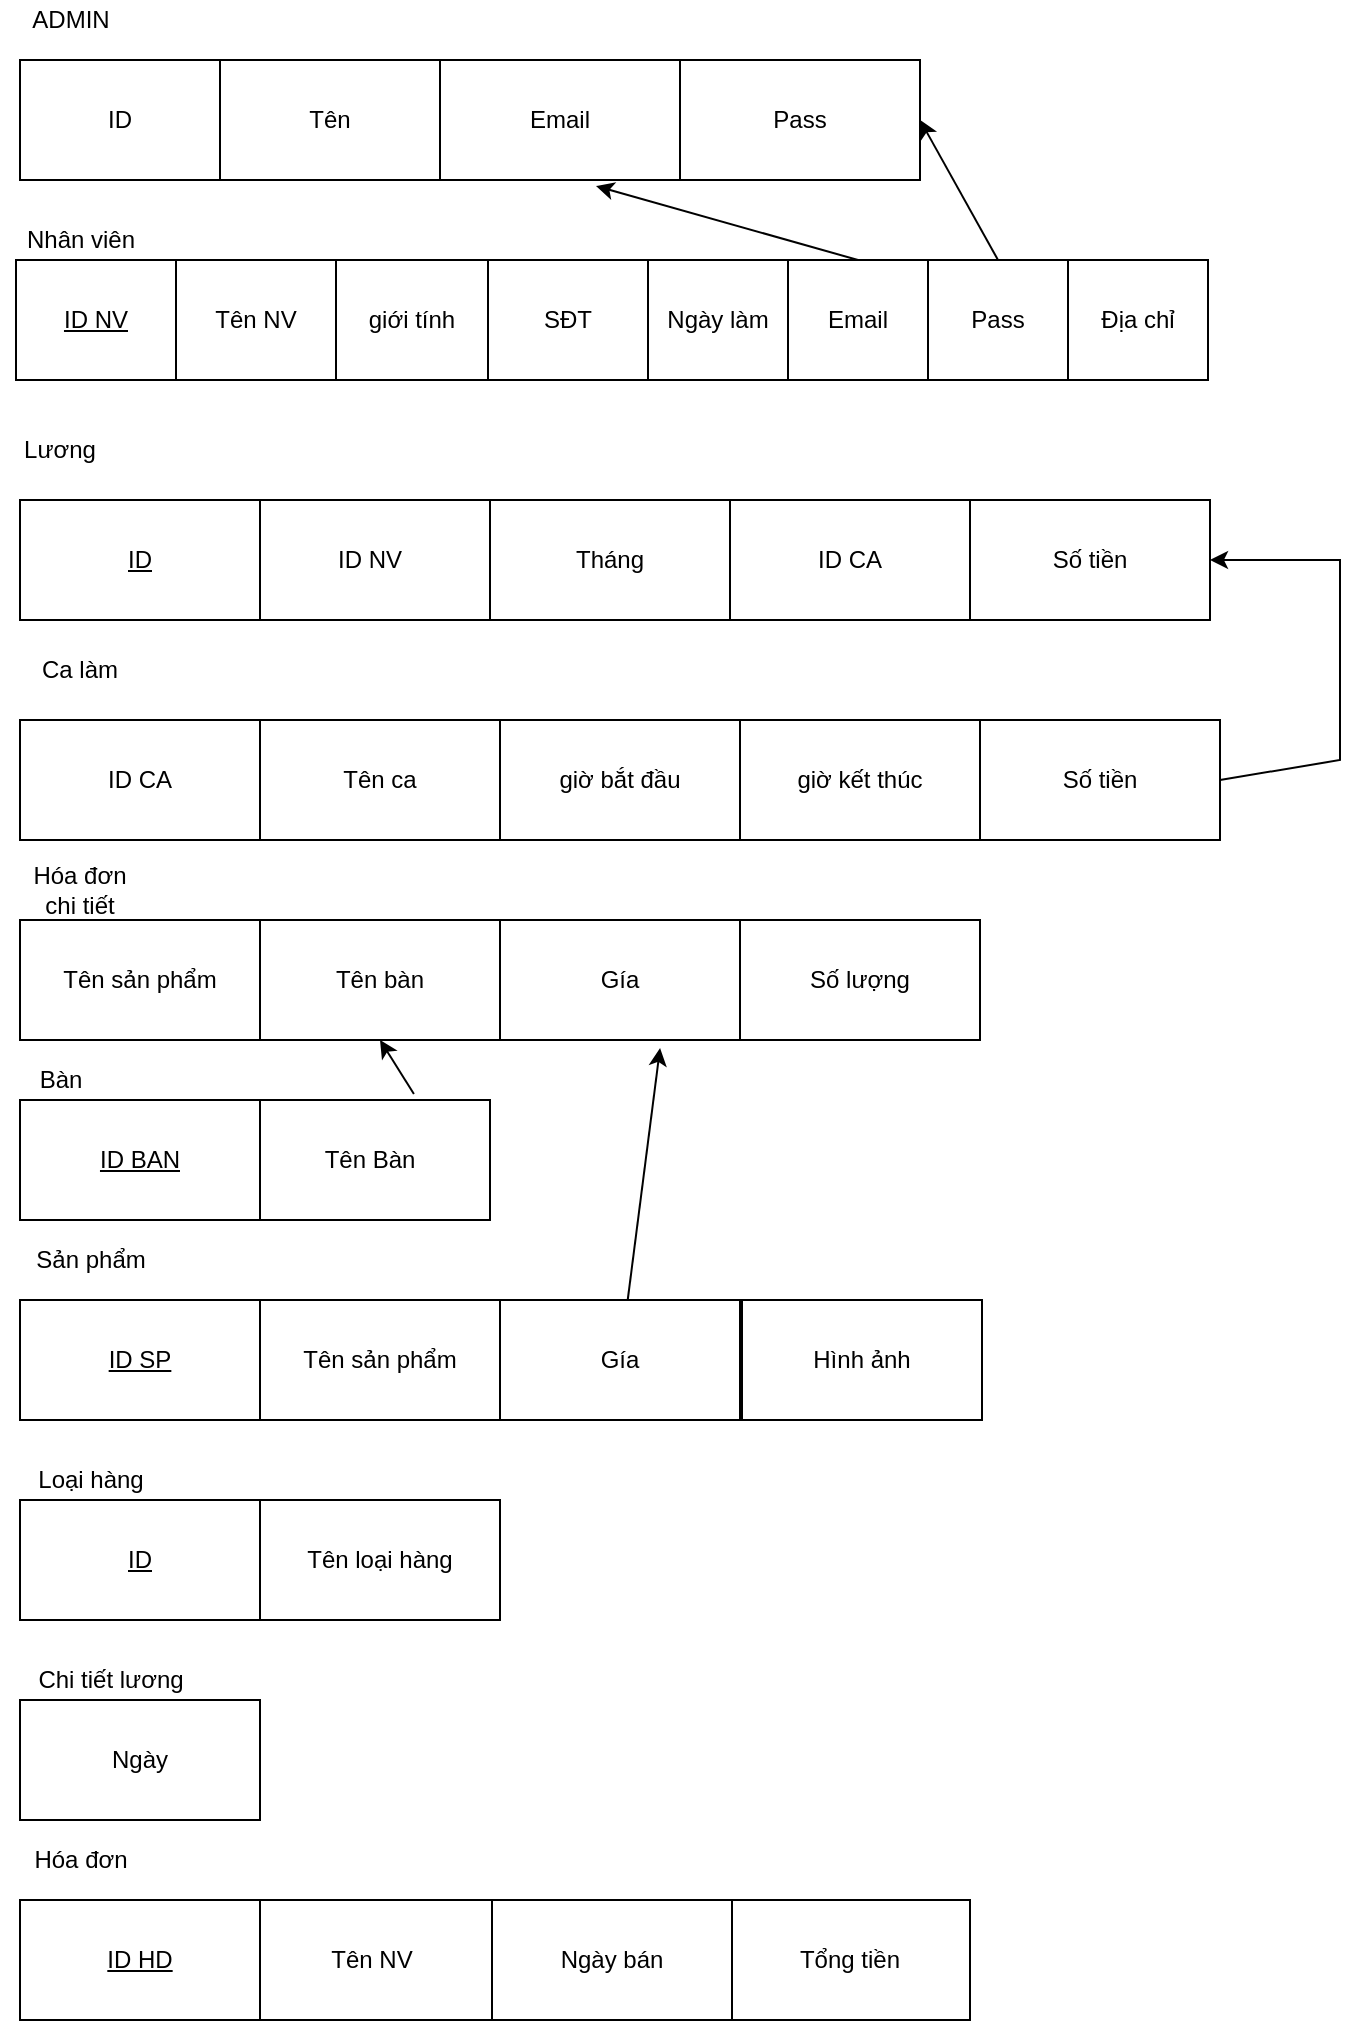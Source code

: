 <mxfile version="16.4.5" type="github">
  <diagram id="JVRrnr6qMCPquyTDF9lO" name="Page-1">
    <mxGraphModel dx="2062" dy="1118" grid="1" gridSize="10" guides="1" tooltips="1" connect="1" arrows="1" fold="1" page="1" pageScale="1" pageWidth="827" pageHeight="1169" math="0" shadow="0">
      <root>
        <mxCell id="0" />
        <mxCell id="1" parent="0" />
        <mxCell id="506cZ-UsrLEkSwaGx0-a-2" value="ADMIN" style="text;html=1;align=center;verticalAlign=middle;resizable=0;points=[];autosize=1;strokeColor=none;fillColor=none;" vertex="1" parent="1">
          <mxGeometry x="80" y="20" width="50" height="20" as="geometry" />
        </mxCell>
        <mxCell id="506cZ-UsrLEkSwaGx0-a-3" value="ID" style="rounded=0;whiteSpace=wrap;html=1;" vertex="1" parent="1">
          <mxGeometry x="80" y="50" width="100" height="60" as="geometry" />
        </mxCell>
        <mxCell id="506cZ-UsrLEkSwaGx0-a-21" value="" style="shape=partialRectangle;html=1;whiteSpace=wrap;connectable=0;fillColor=none;top=0;left=0;bottom=0;right=0;overflow=hidden;" vertex="1" parent="1">
          <mxGeometry x="560" y="310" width="156" height="40" as="geometry">
            <mxRectangle width="156" height="40" as="alternateBounds" />
          </mxGeometry>
        </mxCell>
        <mxCell id="506cZ-UsrLEkSwaGx0-a-22" value="" style="shape=partialRectangle;html=1;whiteSpace=wrap;connectable=0;fillColor=none;top=0;left=0;bottom=0;right=0;overflow=hidden;" vertex="1" parent="1">
          <mxGeometry x="560" y="310" width="156" height="40" as="geometry">
            <mxRectangle width="156" height="40" as="alternateBounds" />
          </mxGeometry>
        </mxCell>
        <mxCell id="506cZ-UsrLEkSwaGx0-a-23" value="Tên" style="rounded=0;whiteSpace=wrap;html=1;" vertex="1" parent="1">
          <mxGeometry x="180" y="50" width="110" height="60" as="geometry" />
        </mxCell>
        <mxCell id="506cZ-UsrLEkSwaGx0-a-24" value="Email" style="rounded=0;whiteSpace=wrap;html=1;" vertex="1" parent="1">
          <mxGeometry x="290" y="50" width="120" height="60" as="geometry" />
        </mxCell>
        <mxCell id="506cZ-UsrLEkSwaGx0-a-26" value="Pass" style="rounded=0;whiteSpace=wrap;html=1;" vertex="1" parent="1">
          <mxGeometry x="410" y="50" width="120" height="60" as="geometry" />
        </mxCell>
        <mxCell id="506cZ-UsrLEkSwaGx0-a-27" value="Lương" style="text;html=1;strokeColor=none;fillColor=none;align=center;verticalAlign=middle;whiteSpace=wrap;rounded=0;" vertex="1" parent="1">
          <mxGeometry x="70" y="230" width="60" height="30" as="geometry" />
        </mxCell>
        <mxCell id="506cZ-UsrLEkSwaGx0-a-28" value="Số tiền" style="rounded=0;whiteSpace=wrap;html=1;" vertex="1" parent="1">
          <mxGeometry x="555" y="270" width="120" height="60" as="geometry" />
        </mxCell>
        <mxCell id="506cZ-UsrLEkSwaGx0-a-29" value="ID CA" style="rounded=0;whiteSpace=wrap;html=1;" vertex="1" parent="1">
          <mxGeometry x="435" y="270" width="120" height="60" as="geometry" />
        </mxCell>
        <mxCell id="506cZ-UsrLEkSwaGx0-a-30" value="Tháng" style="rounded=0;whiteSpace=wrap;html=1;" vertex="1" parent="1">
          <mxGeometry x="315" y="270" width="120" height="60" as="geometry" />
        </mxCell>
        <mxCell id="506cZ-UsrLEkSwaGx0-a-31" value="ID NV" style="rounded=0;whiteSpace=wrap;html=1;" vertex="1" parent="1">
          <mxGeometry x="195" y="270" width="120" height="60" as="geometry" />
        </mxCell>
        <mxCell id="506cZ-UsrLEkSwaGx0-a-32" value="&lt;u&gt;ID&lt;/u&gt;" style="rounded=0;whiteSpace=wrap;html=1;" vertex="1" parent="1">
          <mxGeometry x="80" y="270" width="120" height="60" as="geometry" />
        </mxCell>
        <mxCell id="506cZ-UsrLEkSwaGx0-a-33" value="Nhân viên" style="text;html=1;align=center;verticalAlign=middle;resizable=0;points=[];autosize=1;strokeColor=none;fillColor=none;" vertex="1" parent="1">
          <mxGeometry x="75" y="130" width="70" height="20" as="geometry" />
        </mxCell>
        <mxCell id="506cZ-UsrLEkSwaGx0-a-34" value="SĐT" style="rounded=0;whiteSpace=wrap;html=1;" vertex="1" parent="1">
          <mxGeometry x="314" y="150" width="80" height="60" as="geometry" />
        </mxCell>
        <mxCell id="506cZ-UsrLEkSwaGx0-a-35" value="giới tính" style="rounded=0;whiteSpace=wrap;html=1;" vertex="1" parent="1">
          <mxGeometry x="238" y="150" width="76" height="60" as="geometry" />
        </mxCell>
        <mxCell id="506cZ-UsrLEkSwaGx0-a-36" value="Địa chỉ" style="rounded=0;whiteSpace=wrap;html=1;" vertex="1" parent="1">
          <mxGeometry x="604" y="150" width="70" height="60" as="geometry" />
        </mxCell>
        <mxCell id="506cZ-UsrLEkSwaGx0-a-37" value="Email" style="rounded=0;whiteSpace=wrap;html=1;" vertex="1" parent="1">
          <mxGeometry x="464" y="150" width="70" height="60" as="geometry" />
        </mxCell>
        <mxCell id="506cZ-UsrLEkSwaGx0-a-38" value="Pass" style="rounded=0;whiteSpace=wrap;html=1;" vertex="1" parent="1">
          <mxGeometry x="534" y="150" width="70" height="60" as="geometry" />
        </mxCell>
        <mxCell id="506cZ-UsrLEkSwaGx0-a-39" value="Ngày làm" style="rounded=0;whiteSpace=wrap;html=1;" vertex="1" parent="1">
          <mxGeometry x="394" y="150" width="70" height="60" as="geometry" />
        </mxCell>
        <mxCell id="506cZ-UsrLEkSwaGx0-a-40" value="Tên NV" style="rounded=0;whiteSpace=wrap;html=1;" vertex="1" parent="1">
          <mxGeometry x="158" y="150" width="80" height="60" as="geometry" />
        </mxCell>
        <mxCell id="506cZ-UsrLEkSwaGx0-a-41" value="&lt;u&gt;ID NV&lt;/u&gt;" style="rounded=0;whiteSpace=wrap;html=1;" vertex="1" parent="1">
          <mxGeometry x="78" y="150" width="80" height="60" as="geometry" />
        </mxCell>
        <mxCell id="506cZ-UsrLEkSwaGx0-a-42" style="edgeStyle=orthogonalEdgeStyle;rounded=0;orthogonalLoop=1;jettySize=auto;html=1;exitX=0.5;exitY=1;exitDx=0;exitDy=0;" edge="1" parent="1" source="506cZ-UsrLEkSwaGx0-a-41" target="506cZ-UsrLEkSwaGx0-a-41">
          <mxGeometry relative="1" as="geometry" />
        </mxCell>
        <mxCell id="506cZ-UsrLEkSwaGx0-a-45" value="Hóa đơn" style="text;html=1;align=center;verticalAlign=middle;resizable=0;points=[];autosize=1;strokeColor=none;fillColor=none;" vertex="1" parent="1">
          <mxGeometry x="80" y="940" width="60" height="20" as="geometry" />
        </mxCell>
        <mxCell id="506cZ-UsrLEkSwaGx0-a-46" value="Tổng tiền" style="rounded=0;whiteSpace=wrap;html=1;" vertex="1" parent="1">
          <mxGeometry x="435" y="970" width="120" height="60" as="geometry" />
        </mxCell>
        <mxCell id="506cZ-UsrLEkSwaGx0-a-47" value="Ngày bán" style="rounded=0;whiteSpace=wrap;html=1;" vertex="1" parent="1">
          <mxGeometry x="316" y="970" width="120" height="60" as="geometry" />
        </mxCell>
        <mxCell id="506cZ-UsrLEkSwaGx0-a-48" value="Tên NV" style="rounded=0;whiteSpace=wrap;html=1;" vertex="1" parent="1">
          <mxGeometry x="196" y="970" width="120" height="60" as="geometry" />
        </mxCell>
        <mxCell id="506cZ-UsrLEkSwaGx0-a-49" value="&lt;u&gt;ID HD&lt;/u&gt;" style="rounded=0;whiteSpace=wrap;html=1;" vertex="1" parent="1">
          <mxGeometry x="80" y="970" width="120" height="60" as="geometry" />
        </mxCell>
        <mxCell id="506cZ-UsrLEkSwaGx0-a-50" value="Hóa đơn chi tiết" style="text;html=1;strokeColor=none;fillColor=none;align=center;verticalAlign=middle;whiteSpace=wrap;rounded=0;" vertex="1" parent="1">
          <mxGeometry x="80" y="450" width="60" height="30" as="geometry" />
        </mxCell>
        <mxCell id="506cZ-UsrLEkSwaGx0-a-51" value="Tên bàn" style="rounded=0;whiteSpace=wrap;html=1;" vertex="1" parent="1">
          <mxGeometry x="200" y="480" width="120" height="60" as="geometry" />
        </mxCell>
        <mxCell id="506cZ-UsrLEkSwaGx0-a-52" value="Số lượng" style="rounded=0;whiteSpace=wrap;html=1;" vertex="1" parent="1">
          <mxGeometry x="440" y="480" width="120" height="60" as="geometry" />
        </mxCell>
        <mxCell id="506cZ-UsrLEkSwaGx0-a-53" value="Gía" style="rounded=0;whiteSpace=wrap;html=1;" vertex="1" parent="1">
          <mxGeometry x="320" y="480" width="120" height="60" as="geometry" />
        </mxCell>
        <mxCell id="506cZ-UsrLEkSwaGx0-a-54" value="Tên sản phẩm" style="rounded=0;whiteSpace=wrap;html=1;" vertex="1" parent="1">
          <mxGeometry x="80" y="480" width="120" height="60" as="geometry" />
        </mxCell>
        <mxCell id="506cZ-UsrLEkSwaGx0-a-55" value="Bàn" style="text;html=1;align=center;verticalAlign=middle;resizable=0;points=[];autosize=1;strokeColor=none;fillColor=none;" vertex="1" parent="1">
          <mxGeometry x="80" y="550" width="40" height="20" as="geometry" />
        </mxCell>
        <mxCell id="506cZ-UsrLEkSwaGx0-a-56" value="Tên Bàn" style="rounded=0;whiteSpace=wrap;html=1;" vertex="1" parent="1">
          <mxGeometry x="195" y="570" width="120" height="60" as="geometry" />
        </mxCell>
        <mxCell id="506cZ-UsrLEkSwaGx0-a-57" value="&lt;u&gt;ID BAN&lt;/u&gt;" style="rounded=0;whiteSpace=wrap;html=1;" vertex="1" parent="1">
          <mxGeometry x="80" y="570" width="120" height="60" as="geometry" />
        </mxCell>
        <mxCell id="506cZ-UsrLEkSwaGx0-a-58" value="Sản phẩm" style="text;html=1;align=center;verticalAlign=middle;resizable=0;points=[];autosize=1;strokeColor=none;fillColor=none;" vertex="1" parent="1">
          <mxGeometry x="80" y="640" width="70" height="20" as="geometry" />
        </mxCell>
        <mxCell id="506cZ-UsrLEkSwaGx0-a-59" value="Hình ảnh" style="rounded=0;whiteSpace=wrap;html=1;" vertex="1" parent="1">
          <mxGeometry x="441" y="670" width="120" height="60" as="geometry" />
        </mxCell>
        <mxCell id="506cZ-UsrLEkSwaGx0-a-60" value="Gía" style="rounded=0;whiteSpace=wrap;html=1;" vertex="1" parent="1">
          <mxGeometry x="320" y="670" width="120" height="60" as="geometry" />
        </mxCell>
        <mxCell id="506cZ-UsrLEkSwaGx0-a-61" value="Tên sản phẩm" style="rounded=0;whiteSpace=wrap;html=1;" vertex="1" parent="1">
          <mxGeometry x="200" y="670" width="120" height="60" as="geometry" />
        </mxCell>
        <mxCell id="506cZ-UsrLEkSwaGx0-a-62" value="&lt;u&gt;ID SP&lt;/u&gt;" style="rounded=0;whiteSpace=wrap;html=1;" vertex="1" parent="1">
          <mxGeometry x="80" y="670" width="120" height="60" as="geometry" />
        </mxCell>
        <mxCell id="506cZ-UsrLEkSwaGx0-a-63" value="Loại hàng" style="text;html=1;align=center;verticalAlign=middle;resizable=0;points=[];autosize=1;strokeColor=none;fillColor=none;" vertex="1" parent="1">
          <mxGeometry x="80" y="750" width="70" height="20" as="geometry" />
        </mxCell>
        <mxCell id="506cZ-UsrLEkSwaGx0-a-64" value="Tên loại hàng" style="rounded=0;whiteSpace=wrap;html=1;" vertex="1" parent="1">
          <mxGeometry x="200" y="770" width="120" height="60" as="geometry" />
        </mxCell>
        <mxCell id="506cZ-UsrLEkSwaGx0-a-65" value="&lt;u&gt;ID&lt;/u&gt;" style="rounded=0;whiteSpace=wrap;html=1;" vertex="1" parent="1">
          <mxGeometry x="80" y="770" width="120" height="60" as="geometry" />
        </mxCell>
        <mxCell id="506cZ-UsrLEkSwaGx0-a-66" value="Chi tiết lương" style="text;html=1;align=center;verticalAlign=middle;resizable=0;points=[];autosize=1;strokeColor=none;fillColor=none;" vertex="1" parent="1">
          <mxGeometry x="80" y="850" width="90" height="20" as="geometry" />
        </mxCell>
        <mxCell id="506cZ-UsrLEkSwaGx0-a-67" value="Ngày" style="rounded=0;whiteSpace=wrap;html=1;" vertex="1" parent="1">
          <mxGeometry x="80" y="870" width="120" height="60" as="geometry" />
        </mxCell>
        <mxCell id="506cZ-UsrLEkSwaGx0-a-68" value="ID CA" style="rounded=0;whiteSpace=wrap;html=1;" vertex="1" parent="1">
          <mxGeometry x="80" y="380" width="120" height="60" as="geometry" />
        </mxCell>
        <mxCell id="506cZ-UsrLEkSwaGx0-a-69" value="Ca làm" style="text;html=1;strokeColor=none;fillColor=none;align=center;verticalAlign=middle;whiteSpace=wrap;rounded=0;" vertex="1" parent="1">
          <mxGeometry x="80" y="340" width="60" height="30" as="geometry" />
        </mxCell>
        <mxCell id="506cZ-UsrLEkSwaGx0-a-70" value="giờ kết thúc" style="rounded=0;whiteSpace=wrap;html=1;" vertex="1" parent="1">
          <mxGeometry x="440" y="380" width="120" height="60" as="geometry" />
        </mxCell>
        <mxCell id="506cZ-UsrLEkSwaGx0-a-71" value="giờ bắt đầu" style="rounded=0;whiteSpace=wrap;html=1;" vertex="1" parent="1">
          <mxGeometry x="320" y="380" width="120" height="60" as="geometry" />
        </mxCell>
        <mxCell id="506cZ-UsrLEkSwaGx0-a-72" value="Tên ca" style="rounded=0;whiteSpace=wrap;html=1;" vertex="1" parent="1">
          <mxGeometry x="200" y="380" width="120" height="60" as="geometry" />
        </mxCell>
        <mxCell id="506cZ-UsrLEkSwaGx0-a-73" value="Số tiền" style="rounded=0;whiteSpace=wrap;html=1;" vertex="1" parent="1">
          <mxGeometry x="560" y="380" width="120" height="60" as="geometry" />
        </mxCell>
        <mxCell id="506cZ-UsrLEkSwaGx0-a-74" value="" style="endArrow=classic;html=1;rounded=0;exitX=0.683;exitY=-0.05;exitDx=0;exitDy=0;exitPerimeter=0;entryX=0.5;entryY=1;entryDx=0;entryDy=0;" edge="1" parent="1" source="506cZ-UsrLEkSwaGx0-a-56" target="506cZ-UsrLEkSwaGx0-a-51">
          <mxGeometry width="50" height="50" relative="1" as="geometry">
            <mxPoint x="670" y="470" as="sourcePoint" />
            <mxPoint x="720" y="420" as="targetPoint" />
          </mxGeometry>
        </mxCell>
        <mxCell id="506cZ-UsrLEkSwaGx0-a-76" value="" style="endArrow=classic;html=1;rounded=0;entryX=0.667;entryY=1.067;entryDx=0;entryDy=0;entryPerimeter=0;" edge="1" parent="1" source="506cZ-UsrLEkSwaGx0-a-60" target="506cZ-UsrLEkSwaGx0-a-53">
          <mxGeometry width="50" height="50" relative="1" as="geometry">
            <mxPoint x="670" y="770" as="sourcePoint" />
            <mxPoint x="720" y="720" as="targetPoint" />
          </mxGeometry>
        </mxCell>
        <mxCell id="506cZ-UsrLEkSwaGx0-a-77" value="" style="endArrow=classic;html=1;rounded=0;entryX=1;entryY=0.5;entryDx=0;entryDy=0;exitX=1;exitY=0.5;exitDx=0;exitDy=0;" edge="1" parent="1" source="506cZ-UsrLEkSwaGx0-a-73" target="506cZ-UsrLEkSwaGx0-a-28">
          <mxGeometry width="50" height="50" relative="1" as="geometry">
            <mxPoint x="670" y="770" as="sourcePoint" />
            <mxPoint x="720" y="720" as="targetPoint" />
            <Array as="points">
              <mxPoint x="740" y="400" />
              <mxPoint x="740" y="300" />
            </Array>
          </mxGeometry>
        </mxCell>
        <mxCell id="506cZ-UsrLEkSwaGx0-a-78" value="" style="endArrow=classic;html=1;rounded=0;exitX=0.5;exitY=0;exitDx=0;exitDy=0;entryX=1;entryY=0.5;entryDx=0;entryDy=0;" edge="1" parent="1" source="506cZ-UsrLEkSwaGx0-a-38" target="506cZ-UsrLEkSwaGx0-a-26">
          <mxGeometry width="50" height="50" relative="1" as="geometry">
            <mxPoint x="670" y="370" as="sourcePoint" />
            <mxPoint x="720" y="320" as="targetPoint" />
            <Array as="points" />
          </mxGeometry>
        </mxCell>
        <mxCell id="506cZ-UsrLEkSwaGx0-a-79" value="" style="endArrow=classic;html=1;rounded=0;entryX=0.65;entryY=1.05;entryDx=0;entryDy=0;entryPerimeter=0;exitX=0.5;exitY=0;exitDx=0;exitDy=0;" edge="1" parent="1" source="506cZ-UsrLEkSwaGx0-a-37" target="506cZ-UsrLEkSwaGx0-a-24">
          <mxGeometry width="50" height="50" relative="1" as="geometry">
            <mxPoint x="670" y="370" as="sourcePoint" />
            <mxPoint x="720" y="320" as="targetPoint" />
          </mxGeometry>
        </mxCell>
      </root>
    </mxGraphModel>
  </diagram>
</mxfile>
